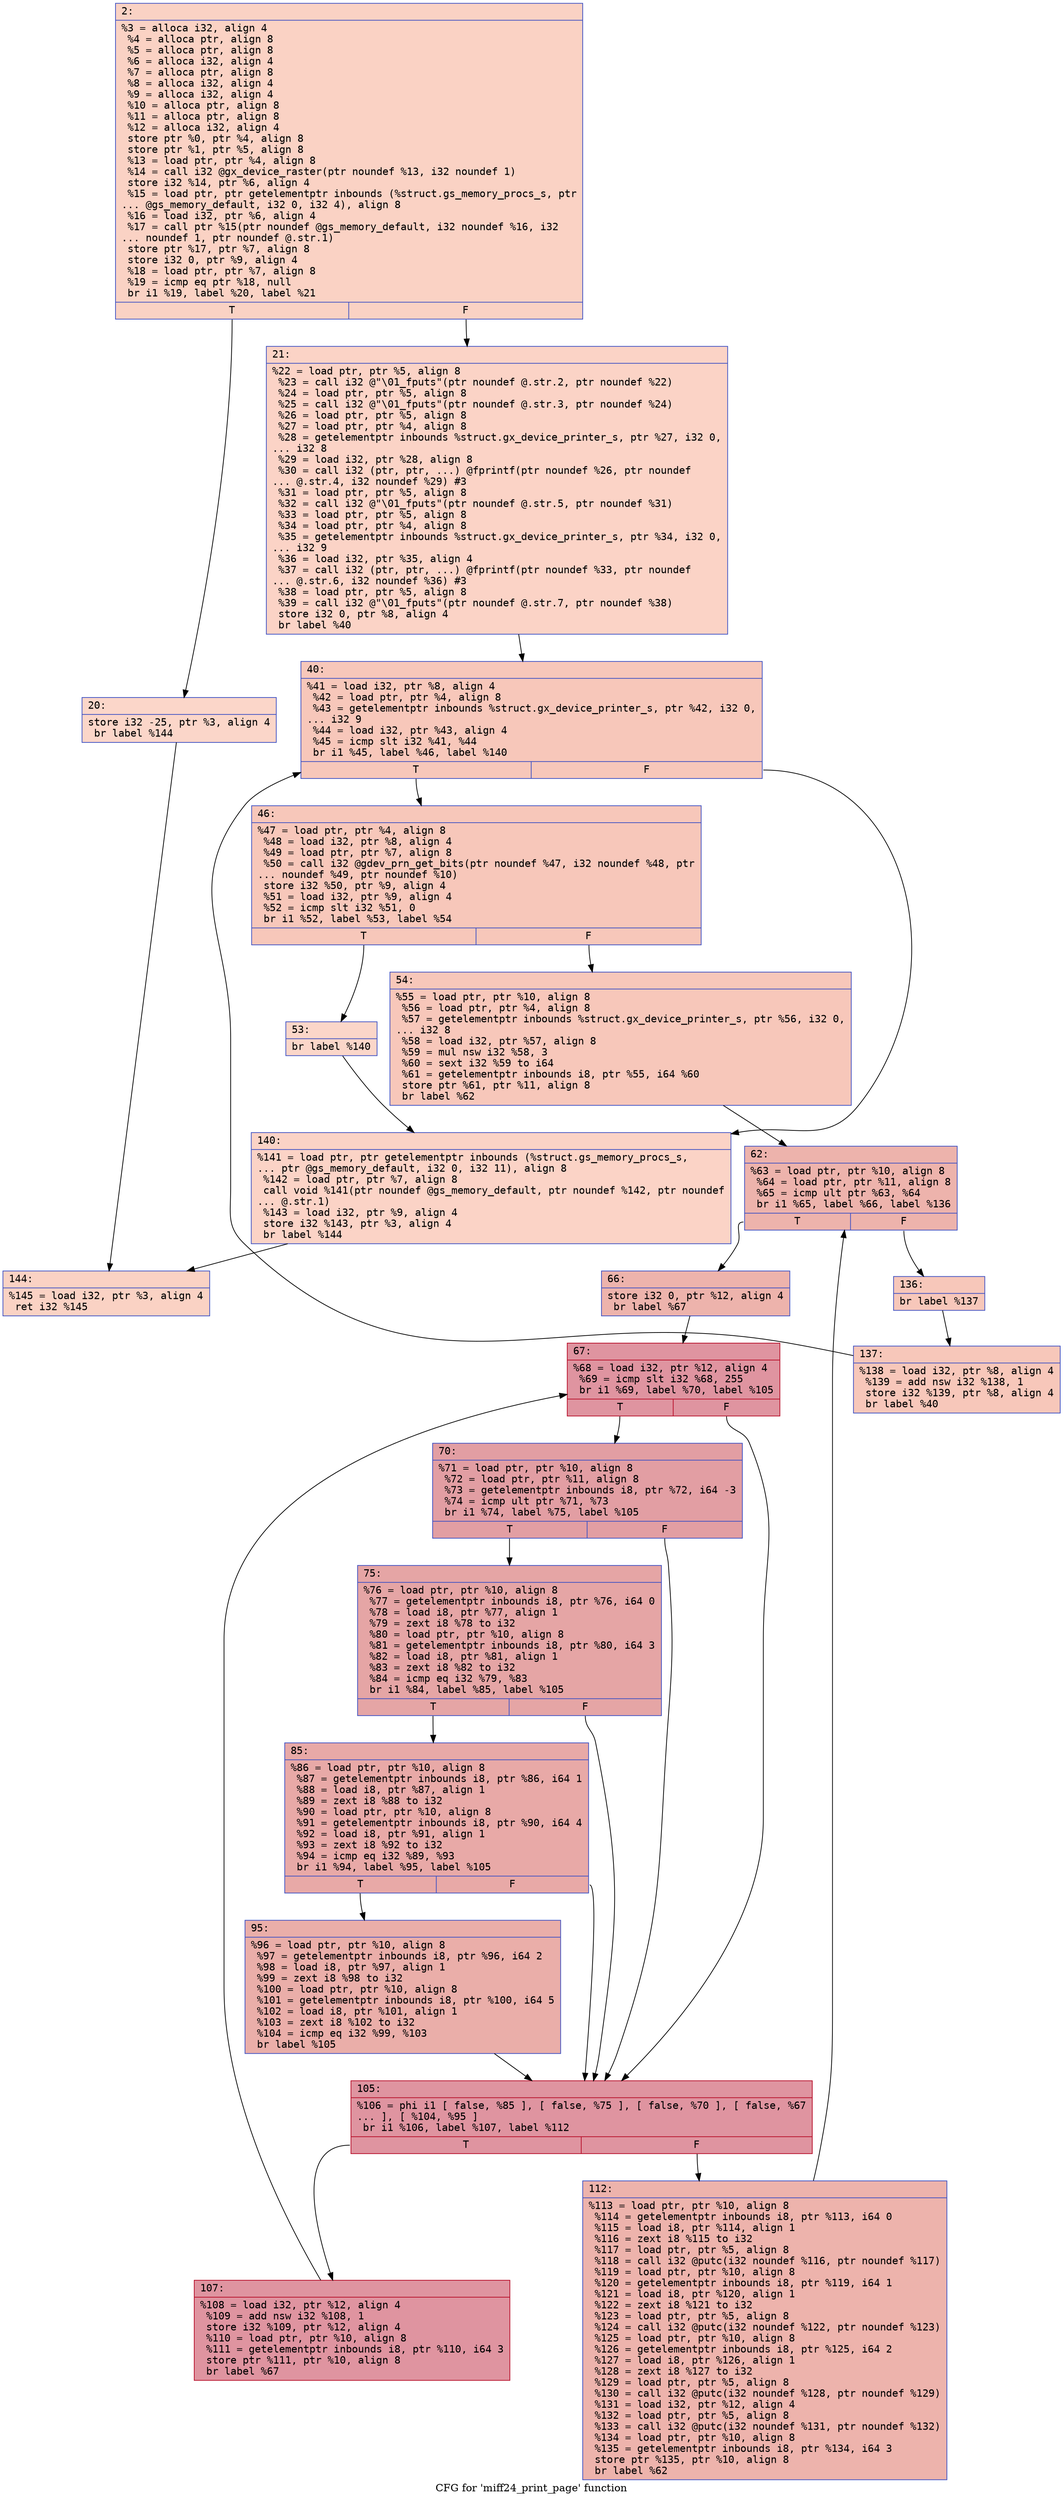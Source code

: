 digraph "CFG for 'miff24_print_page' function" {
	label="CFG for 'miff24_print_page' function";

	Node0x600000922fd0 [shape=record,color="#3d50c3ff", style=filled, fillcolor="#f4987a70" fontname="Courier",label="{2:\l|  %3 = alloca i32, align 4\l  %4 = alloca ptr, align 8\l  %5 = alloca ptr, align 8\l  %6 = alloca i32, align 4\l  %7 = alloca ptr, align 8\l  %8 = alloca i32, align 4\l  %9 = alloca i32, align 4\l  %10 = alloca ptr, align 8\l  %11 = alloca ptr, align 8\l  %12 = alloca i32, align 4\l  store ptr %0, ptr %4, align 8\l  store ptr %1, ptr %5, align 8\l  %13 = load ptr, ptr %4, align 8\l  %14 = call i32 @gx_device_raster(ptr noundef %13, i32 noundef 1)\l  store i32 %14, ptr %6, align 4\l  %15 = load ptr, ptr getelementptr inbounds (%struct.gs_memory_procs_s, ptr\l... @gs_memory_default, i32 0, i32 4), align 8\l  %16 = load i32, ptr %6, align 4\l  %17 = call ptr %15(ptr noundef @gs_memory_default, i32 noundef %16, i32\l... noundef 1, ptr noundef @.str.1)\l  store ptr %17, ptr %7, align 8\l  store i32 0, ptr %9, align 4\l  %18 = load ptr, ptr %7, align 8\l  %19 = icmp eq ptr %18, null\l  br i1 %19, label %20, label %21\l|{<s0>T|<s1>F}}"];
	Node0x600000922fd0:s0 -> Node0x600000923020[tooltip="2 -> 20\nProbability 37.50%" ];
	Node0x600000922fd0:s1 -> Node0x600000923070[tooltip="2 -> 21\nProbability 62.50%" ];
	Node0x600000923020 [shape=record,color="#3d50c3ff", style=filled, fillcolor="#f6a38570" fontname="Courier",label="{20:\l|  store i32 -25, ptr %3, align 4\l  br label %144\l}"];
	Node0x600000923020 -> Node0x600000923610[tooltip="20 -> 144\nProbability 100.00%" ];
	Node0x600000923070 [shape=record,color="#3d50c3ff", style=filled, fillcolor="#f59c7d70" fontname="Courier",label="{21:\l|  %22 = load ptr, ptr %5, align 8\l  %23 = call i32 @\"\\01_fputs\"(ptr noundef @.str.2, ptr noundef %22)\l  %24 = load ptr, ptr %5, align 8\l  %25 = call i32 @\"\\01_fputs\"(ptr noundef @.str.3, ptr noundef %24)\l  %26 = load ptr, ptr %5, align 8\l  %27 = load ptr, ptr %4, align 8\l  %28 = getelementptr inbounds %struct.gx_device_printer_s, ptr %27, i32 0,\l... i32 8\l  %29 = load i32, ptr %28, align 8\l  %30 = call i32 (ptr, ptr, ...) @fprintf(ptr noundef %26, ptr noundef\l... @.str.4, i32 noundef %29) #3\l  %31 = load ptr, ptr %5, align 8\l  %32 = call i32 @\"\\01_fputs\"(ptr noundef @.str.5, ptr noundef %31)\l  %33 = load ptr, ptr %5, align 8\l  %34 = load ptr, ptr %4, align 8\l  %35 = getelementptr inbounds %struct.gx_device_printer_s, ptr %34, i32 0,\l... i32 9\l  %36 = load i32, ptr %35, align 4\l  %37 = call i32 (ptr, ptr, ...) @fprintf(ptr noundef %33, ptr noundef\l... @.str.6, i32 noundef %36) #3\l  %38 = load ptr, ptr %5, align 8\l  %39 = call i32 @\"\\01_fputs\"(ptr noundef @.str.7, ptr noundef %38)\l  store i32 0, ptr %8, align 4\l  br label %40\l}"];
	Node0x600000923070 -> Node0x6000009230c0[tooltip="21 -> 40\nProbability 100.00%" ];
	Node0x6000009230c0 [shape=record,color="#3d50c3ff", style=filled, fillcolor="#ec7f6370" fontname="Courier",label="{40:\l|  %41 = load i32, ptr %8, align 4\l  %42 = load ptr, ptr %4, align 8\l  %43 = getelementptr inbounds %struct.gx_device_printer_s, ptr %42, i32 0,\l... i32 9\l  %44 = load i32, ptr %43, align 4\l  %45 = icmp slt i32 %41, %44\l  br i1 %45, label %46, label %140\l|{<s0>T|<s1>F}}"];
	Node0x6000009230c0:s0 -> Node0x600000923110[tooltip="40 -> 46\nProbability 96.88%" ];
	Node0x6000009230c0:s1 -> Node0x6000009235c0[tooltip="40 -> 140\nProbability 3.12%" ];
	Node0x600000923110 [shape=record,color="#3d50c3ff", style=filled, fillcolor="#ec7f6370" fontname="Courier",label="{46:\l|  %47 = load ptr, ptr %4, align 8\l  %48 = load i32, ptr %8, align 4\l  %49 = load ptr, ptr %7, align 8\l  %50 = call i32 @gdev_prn_get_bits(ptr noundef %47, i32 noundef %48, ptr\l... noundef %49, ptr noundef %10)\l  store i32 %50, ptr %9, align 4\l  %51 = load i32, ptr %9, align 4\l  %52 = icmp slt i32 %51, 0\l  br i1 %52, label %53, label %54\l|{<s0>T|<s1>F}}"];
	Node0x600000923110:s0 -> Node0x600000923160[tooltip="46 -> 53\nProbability 3.12%" ];
	Node0x600000923110:s1 -> Node0x6000009231b0[tooltip="46 -> 54\nProbability 96.88%" ];
	Node0x600000923160 [shape=record,color="#3d50c3ff", style=filled, fillcolor="#f6a38570" fontname="Courier",label="{53:\l|  br label %140\l}"];
	Node0x600000923160 -> Node0x6000009235c0[tooltip="53 -> 140\nProbability 100.00%" ];
	Node0x6000009231b0 [shape=record,color="#3d50c3ff", style=filled, fillcolor="#ec7f6370" fontname="Courier",label="{54:\l|  %55 = load ptr, ptr %10, align 8\l  %56 = load ptr, ptr %4, align 8\l  %57 = getelementptr inbounds %struct.gx_device_printer_s, ptr %56, i32 0,\l... i32 8\l  %58 = load i32, ptr %57, align 8\l  %59 = mul nsw i32 %58, 3\l  %60 = sext i32 %59 to i64\l  %61 = getelementptr inbounds i8, ptr %55, i64 %60\l  store ptr %61, ptr %11, align 8\l  br label %62\l}"];
	Node0x6000009231b0 -> Node0x600000923200[tooltip="54 -> 62\nProbability 100.00%" ];
	Node0x600000923200 [shape=record,color="#3d50c3ff", style=filled, fillcolor="#d6524470" fontname="Courier",label="{62:\l|  %63 = load ptr, ptr %10, align 8\l  %64 = load ptr, ptr %11, align 8\l  %65 = icmp ult ptr %63, %64\l  br i1 %65, label %66, label %136\l|{<s0>T|<s1>F}}"];
	Node0x600000923200:s0 -> Node0x600000923250[tooltip="62 -> 66\nProbability 96.88%" ];
	Node0x600000923200:s1 -> Node0x600000923520[tooltip="62 -> 136\nProbability 3.12%" ];
	Node0x600000923250 [shape=record,color="#3d50c3ff", style=filled, fillcolor="#d6524470" fontname="Courier",label="{66:\l|  store i32 0, ptr %12, align 4\l  br label %67\l}"];
	Node0x600000923250 -> Node0x6000009232a0[tooltip="66 -> 67\nProbability 100.00%" ];
	Node0x6000009232a0 [shape=record,color="#b70d28ff", style=filled, fillcolor="#b70d2870" fontname="Courier",label="{67:\l|  %68 = load i32, ptr %12, align 4\l  %69 = icmp slt i32 %68, 255\l  br i1 %69, label %70, label %105\l|{<s0>T|<s1>F}}"];
	Node0x6000009232a0:s0 -> Node0x6000009232f0[tooltip="67 -> 70\nProbability 50.00%" ];
	Node0x6000009232a0:s1 -> Node0x600000923430[tooltip="67 -> 105\nProbability 50.00%" ];
	Node0x6000009232f0 [shape=record,color="#3d50c3ff", style=filled, fillcolor="#be242e70" fontname="Courier",label="{70:\l|  %71 = load ptr, ptr %10, align 8\l  %72 = load ptr, ptr %11, align 8\l  %73 = getelementptr inbounds i8, ptr %72, i64 -3\l  %74 = icmp ult ptr %71, %73\l  br i1 %74, label %75, label %105\l|{<s0>T|<s1>F}}"];
	Node0x6000009232f0:s0 -> Node0x600000923340[tooltip="70 -> 75\nProbability 50.00%" ];
	Node0x6000009232f0:s1 -> Node0x600000923430[tooltip="70 -> 105\nProbability 50.00%" ];
	Node0x600000923340 [shape=record,color="#3d50c3ff", style=filled, fillcolor="#c5333470" fontname="Courier",label="{75:\l|  %76 = load ptr, ptr %10, align 8\l  %77 = getelementptr inbounds i8, ptr %76, i64 0\l  %78 = load i8, ptr %77, align 1\l  %79 = zext i8 %78 to i32\l  %80 = load ptr, ptr %10, align 8\l  %81 = getelementptr inbounds i8, ptr %80, i64 3\l  %82 = load i8, ptr %81, align 1\l  %83 = zext i8 %82 to i32\l  %84 = icmp eq i32 %79, %83\l  br i1 %84, label %85, label %105\l|{<s0>T|<s1>F}}"];
	Node0x600000923340:s0 -> Node0x600000923390[tooltip="75 -> 85\nProbability 50.00%" ];
	Node0x600000923340:s1 -> Node0x600000923430[tooltip="75 -> 105\nProbability 50.00%" ];
	Node0x600000923390 [shape=record,color="#3d50c3ff", style=filled, fillcolor="#ca3b3770" fontname="Courier",label="{85:\l|  %86 = load ptr, ptr %10, align 8\l  %87 = getelementptr inbounds i8, ptr %86, i64 1\l  %88 = load i8, ptr %87, align 1\l  %89 = zext i8 %88 to i32\l  %90 = load ptr, ptr %10, align 8\l  %91 = getelementptr inbounds i8, ptr %90, i64 4\l  %92 = load i8, ptr %91, align 1\l  %93 = zext i8 %92 to i32\l  %94 = icmp eq i32 %89, %93\l  br i1 %94, label %95, label %105\l|{<s0>T|<s1>F}}"];
	Node0x600000923390:s0 -> Node0x6000009233e0[tooltip="85 -> 95\nProbability 50.00%" ];
	Node0x600000923390:s1 -> Node0x600000923430[tooltip="85 -> 105\nProbability 50.00%" ];
	Node0x6000009233e0 [shape=record,color="#3d50c3ff", style=filled, fillcolor="#d0473d70" fontname="Courier",label="{95:\l|  %96 = load ptr, ptr %10, align 8\l  %97 = getelementptr inbounds i8, ptr %96, i64 2\l  %98 = load i8, ptr %97, align 1\l  %99 = zext i8 %98 to i32\l  %100 = load ptr, ptr %10, align 8\l  %101 = getelementptr inbounds i8, ptr %100, i64 5\l  %102 = load i8, ptr %101, align 1\l  %103 = zext i8 %102 to i32\l  %104 = icmp eq i32 %99, %103\l  br label %105\l}"];
	Node0x6000009233e0 -> Node0x600000923430[tooltip="95 -> 105\nProbability 100.00%" ];
	Node0x600000923430 [shape=record,color="#b70d28ff", style=filled, fillcolor="#b70d2870" fontname="Courier",label="{105:\l|  %106 = phi i1 [ false, %85 ], [ false, %75 ], [ false, %70 ], [ false, %67\l... ], [ %104, %95 ]\l  br i1 %106, label %107, label %112\l|{<s0>T|<s1>F}}"];
	Node0x600000923430:s0 -> Node0x600000923480[tooltip="105 -> 107\nProbability 96.88%" ];
	Node0x600000923430:s1 -> Node0x6000009234d0[tooltip="105 -> 112\nProbability 3.12%" ];
	Node0x600000923480 [shape=record,color="#b70d28ff", style=filled, fillcolor="#b70d2870" fontname="Courier",label="{107:\l|  %108 = load i32, ptr %12, align 4\l  %109 = add nsw i32 %108, 1\l  store i32 %109, ptr %12, align 4\l  %110 = load ptr, ptr %10, align 8\l  %111 = getelementptr inbounds i8, ptr %110, i64 3\l  store ptr %111, ptr %10, align 8\l  br label %67\l}"];
	Node0x600000923480 -> Node0x6000009232a0[tooltip="107 -> 67\nProbability 100.00%" ];
	Node0x6000009234d0 [shape=record,color="#3d50c3ff", style=filled, fillcolor="#d6524470" fontname="Courier",label="{112:\l|  %113 = load ptr, ptr %10, align 8\l  %114 = getelementptr inbounds i8, ptr %113, i64 0\l  %115 = load i8, ptr %114, align 1\l  %116 = zext i8 %115 to i32\l  %117 = load ptr, ptr %5, align 8\l  %118 = call i32 @putc(i32 noundef %116, ptr noundef %117)\l  %119 = load ptr, ptr %10, align 8\l  %120 = getelementptr inbounds i8, ptr %119, i64 1\l  %121 = load i8, ptr %120, align 1\l  %122 = zext i8 %121 to i32\l  %123 = load ptr, ptr %5, align 8\l  %124 = call i32 @putc(i32 noundef %122, ptr noundef %123)\l  %125 = load ptr, ptr %10, align 8\l  %126 = getelementptr inbounds i8, ptr %125, i64 2\l  %127 = load i8, ptr %126, align 1\l  %128 = zext i8 %127 to i32\l  %129 = load ptr, ptr %5, align 8\l  %130 = call i32 @putc(i32 noundef %128, ptr noundef %129)\l  %131 = load i32, ptr %12, align 4\l  %132 = load ptr, ptr %5, align 8\l  %133 = call i32 @putc(i32 noundef %131, ptr noundef %132)\l  %134 = load ptr, ptr %10, align 8\l  %135 = getelementptr inbounds i8, ptr %134, i64 3\l  store ptr %135, ptr %10, align 8\l  br label %62\l}"];
	Node0x6000009234d0 -> Node0x600000923200[tooltip="112 -> 62\nProbability 100.00%" ];
	Node0x600000923520 [shape=record,color="#3d50c3ff", style=filled, fillcolor="#ec7f6370" fontname="Courier",label="{136:\l|  br label %137\l}"];
	Node0x600000923520 -> Node0x600000923570[tooltip="136 -> 137\nProbability 100.00%" ];
	Node0x600000923570 [shape=record,color="#3d50c3ff", style=filled, fillcolor="#ec7f6370" fontname="Courier",label="{137:\l|  %138 = load i32, ptr %8, align 4\l  %139 = add nsw i32 %138, 1\l  store i32 %139, ptr %8, align 4\l  br label %40\l}"];
	Node0x600000923570 -> Node0x6000009230c0[tooltip="137 -> 40\nProbability 100.00%" ];
	Node0x6000009235c0 [shape=record,color="#3d50c3ff", style=filled, fillcolor="#f59c7d70" fontname="Courier",label="{140:\l|  %141 = load ptr, ptr getelementptr inbounds (%struct.gs_memory_procs_s,\l... ptr @gs_memory_default, i32 0, i32 11), align 8\l  %142 = load ptr, ptr %7, align 8\l  call void %141(ptr noundef @gs_memory_default, ptr noundef %142, ptr noundef\l... @.str.1)\l  %143 = load i32, ptr %9, align 4\l  store i32 %143, ptr %3, align 4\l  br label %144\l}"];
	Node0x6000009235c0 -> Node0x600000923610[tooltip="140 -> 144\nProbability 100.00%" ];
	Node0x600000923610 [shape=record,color="#3d50c3ff", style=filled, fillcolor="#f4987a70" fontname="Courier",label="{144:\l|  %145 = load i32, ptr %3, align 4\l  ret i32 %145\l}"];
}
